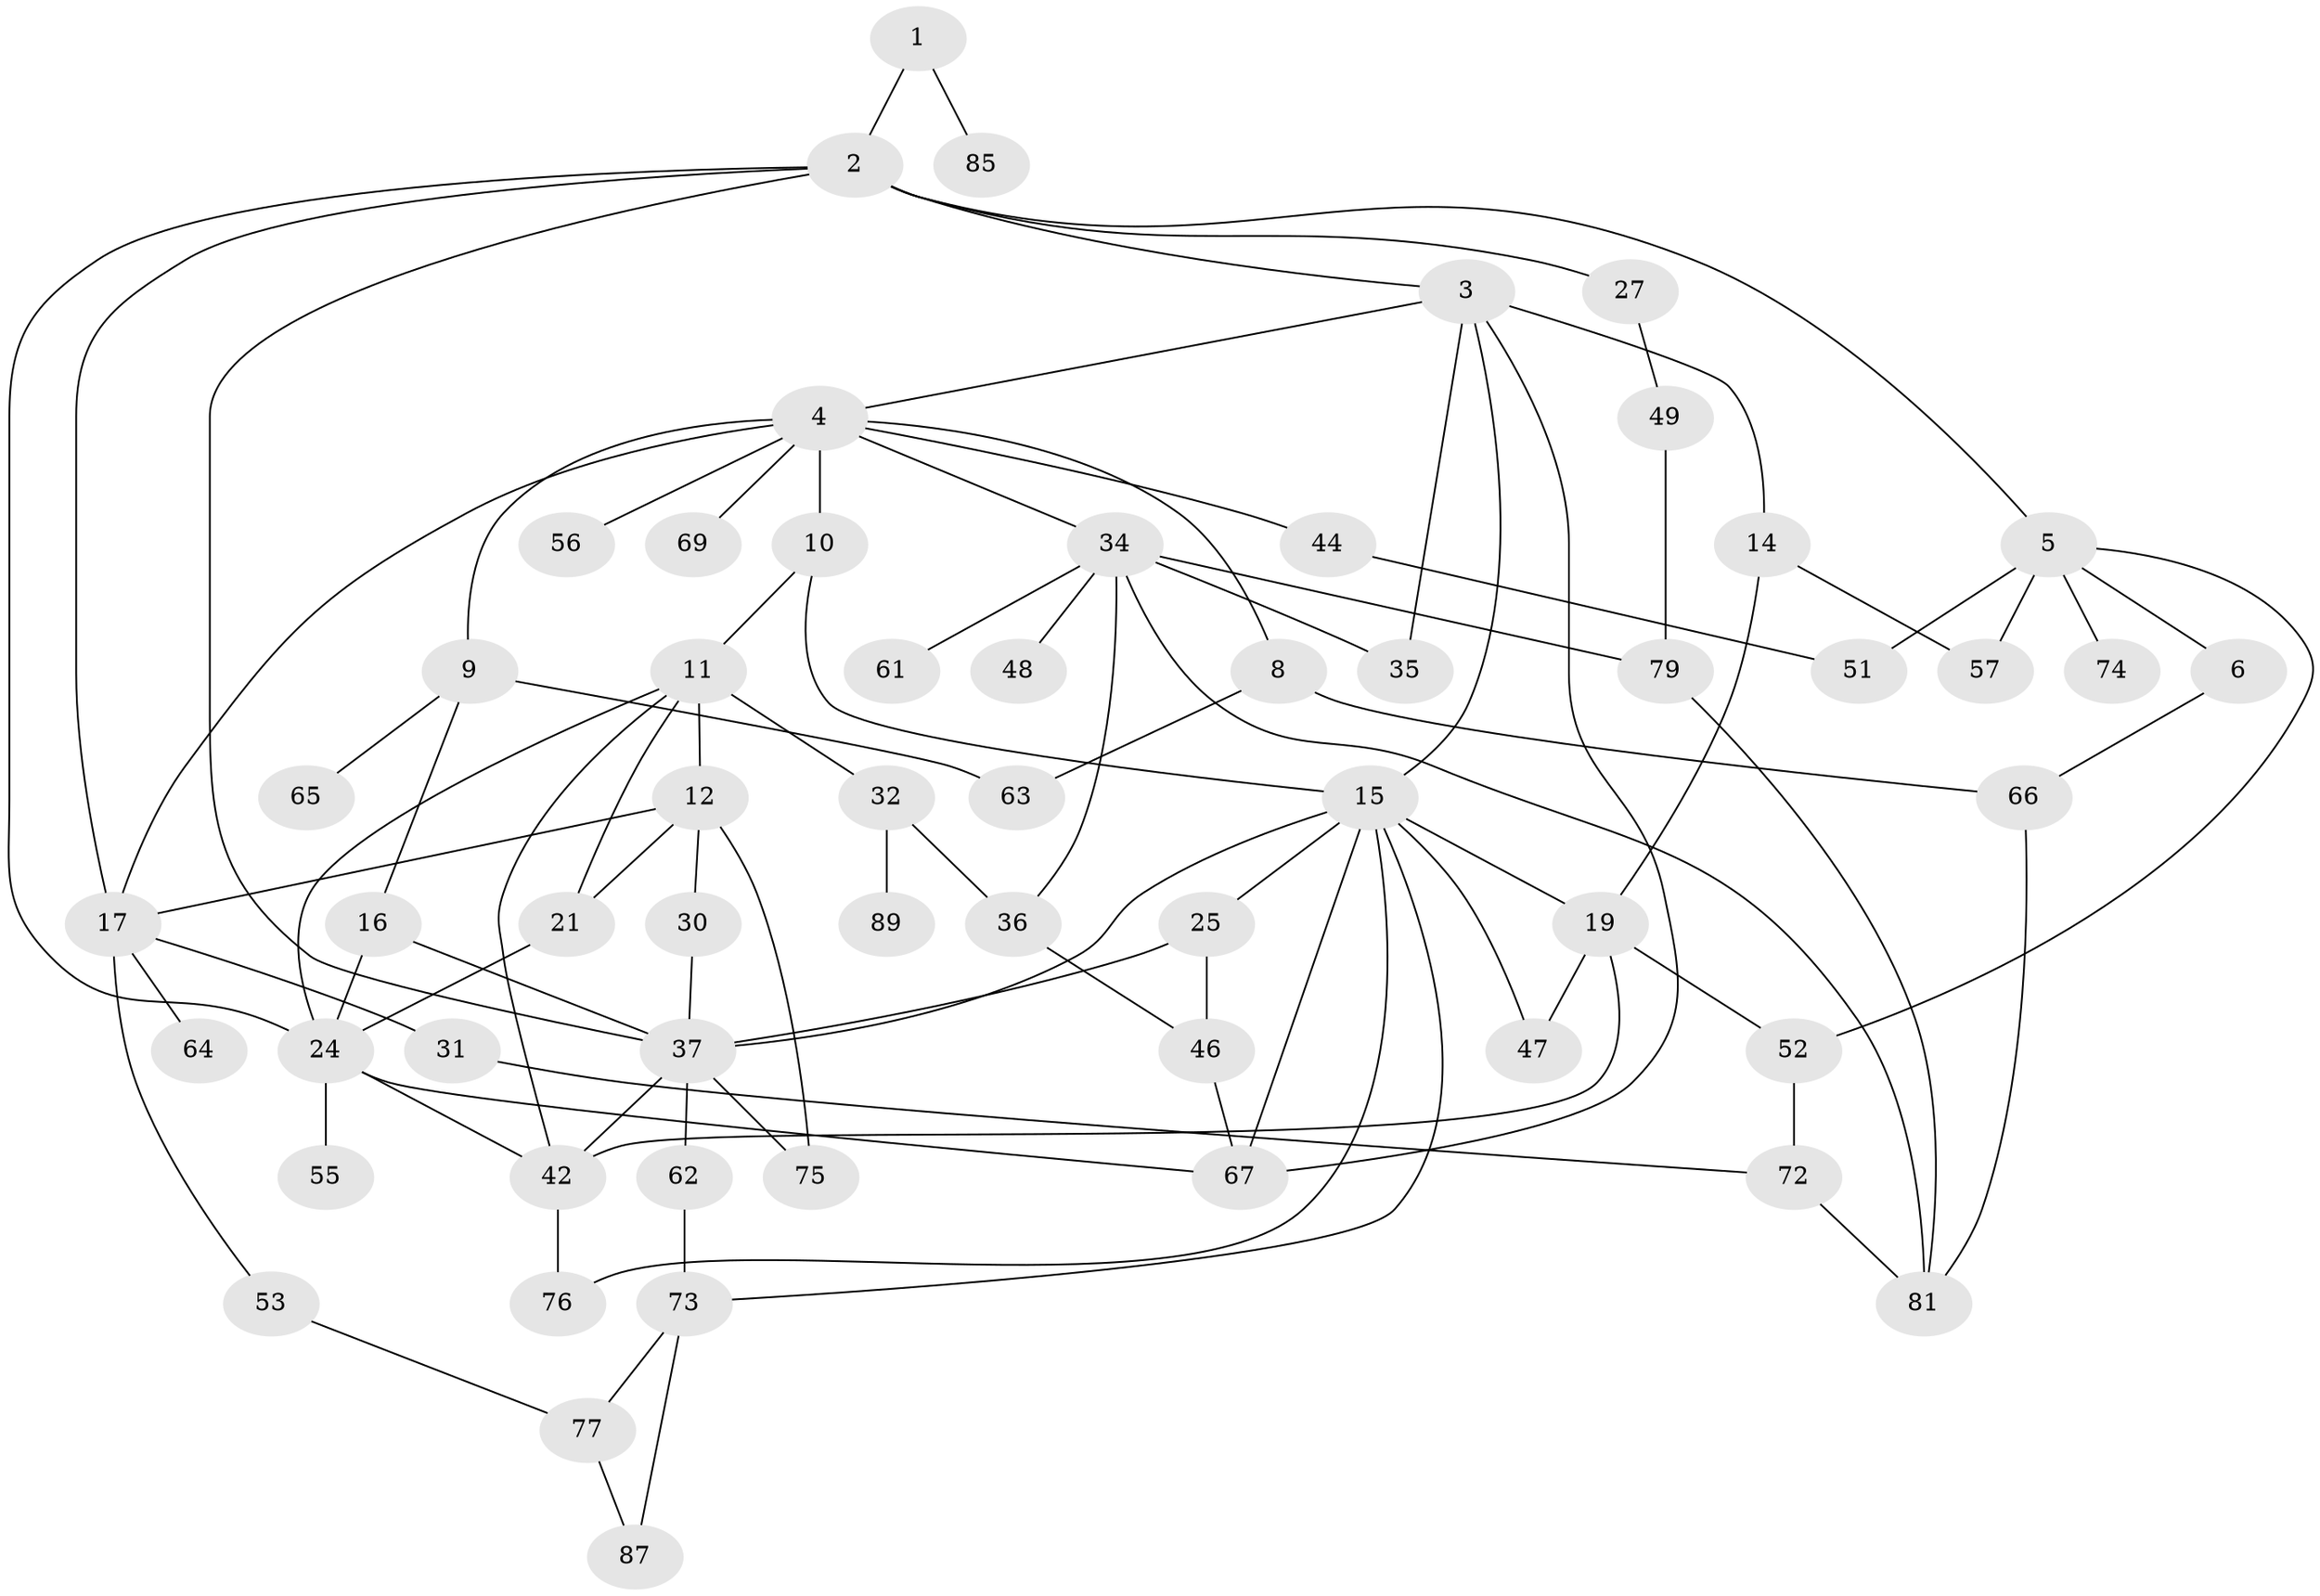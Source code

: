 // Generated by graph-tools (version 1.1) at 2025/23/03/03/25 07:23:30]
// undirected, 58 vertices, 94 edges
graph export_dot {
graph [start="1"]
  node [color=gray90,style=filled];
  1 [super="+18"];
  2 [super="+7"];
  3 [super="+33"];
  4 [super="+29"];
  5 [super="+26"];
  6;
  8 [super="+78"];
  9 [super="+13"];
  10 [super="+41"];
  11 [super="+38"];
  12 [super="+20"];
  14 [super="+43"];
  15 [super="+60"];
  16 [super="+50"];
  17 [super="+22"];
  19 [super="+28"];
  21 [super="+23"];
  24 [super="+39"];
  25;
  27;
  30 [super="+54"];
  31 [super="+71"];
  32 [super="+45"];
  34 [super="+40"];
  35;
  36 [super="+68"];
  37 [super="+58"];
  42;
  44;
  46 [super="+88"];
  47;
  48;
  49;
  51;
  52;
  53 [super="+59"];
  55;
  56;
  57;
  61;
  62;
  63 [super="+86"];
  64;
  65;
  66 [super="+83"];
  67 [super="+70"];
  69;
  72;
  73 [super="+80"];
  74;
  75 [super="+90"];
  76;
  77 [super="+84"];
  79 [super="+82"];
  81;
  85;
  87;
  89;
  1 -- 2;
  1 -- 85;
  2 -- 3;
  2 -- 5;
  2 -- 27;
  2 -- 24;
  2 -- 17;
  2 -- 37;
  3 -- 4;
  3 -- 14;
  3 -- 15;
  3 -- 35;
  3 -- 67;
  4 -- 8;
  4 -- 9;
  4 -- 10;
  4 -- 17;
  4 -- 34;
  4 -- 69;
  4 -- 56;
  4 -- 44;
  5 -- 6;
  5 -- 52;
  5 -- 74;
  5 -- 51;
  5 -- 57;
  6 -- 66;
  8 -- 66;
  8 -- 63;
  9 -- 65;
  9 -- 16;
  9 -- 63;
  10 -- 11 [weight=2];
  10 -- 15;
  11 -- 12;
  11 -- 32;
  11 -- 42;
  11 -- 24;
  11 -- 21;
  12 -- 17;
  12 -- 30;
  12 -- 75;
  12 -- 21;
  14 -- 19;
  14 -- 57;
  15 -- 25;
  15 -- 37;
  15 -- 19;
  15 -- 67;
  15 -- 76;
  15 -- 47;
  15 -- 73;
  16 -- 24;
  16 -- 37;
  17 -- 64;
  17 -- 53;
  17 -- 31;
  19 -- 42;
  19 -- 52;
  19 -- 47;
  21 -- 24;
  24 -- 67;
  24 -- 55;
  24 -- 42;
  25 -- 46;
  25 -- 37;
  27 -- 49;
  30 -- 37;
  31 -- 72;
  32 -- 89;
  32 -- 36;
  34 -- 36;
  34 -- 35;
  34 -- 48;
  34 -- 81;
  34 -- 61;
  34 -- 79;
  36 -- 46;
  37 -- 42;
  37 -- 62;
  37 -- 75;
  42 -- 76;
  44 -- 51;
  46 -- 67;
  49 -- 79;
  52 -- 72;
  53 -- 77;
  62 -- 73;
  66 -- 81;
  72 -- 81;
  73 -- 87;
  73 -- 77;
  77 -- 87;
  79 -- 81;
}
